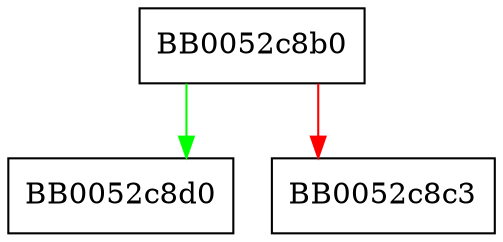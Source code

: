 digraph ossl_err_load_BIO_strings {
  node [shape="box"];
  graph [splines=ortho];
  BB0052c8b0 -> BB0052c8d0 [color="green"];
  BB0052c8b0 -> BB0052c8c3 [color="red"];
}